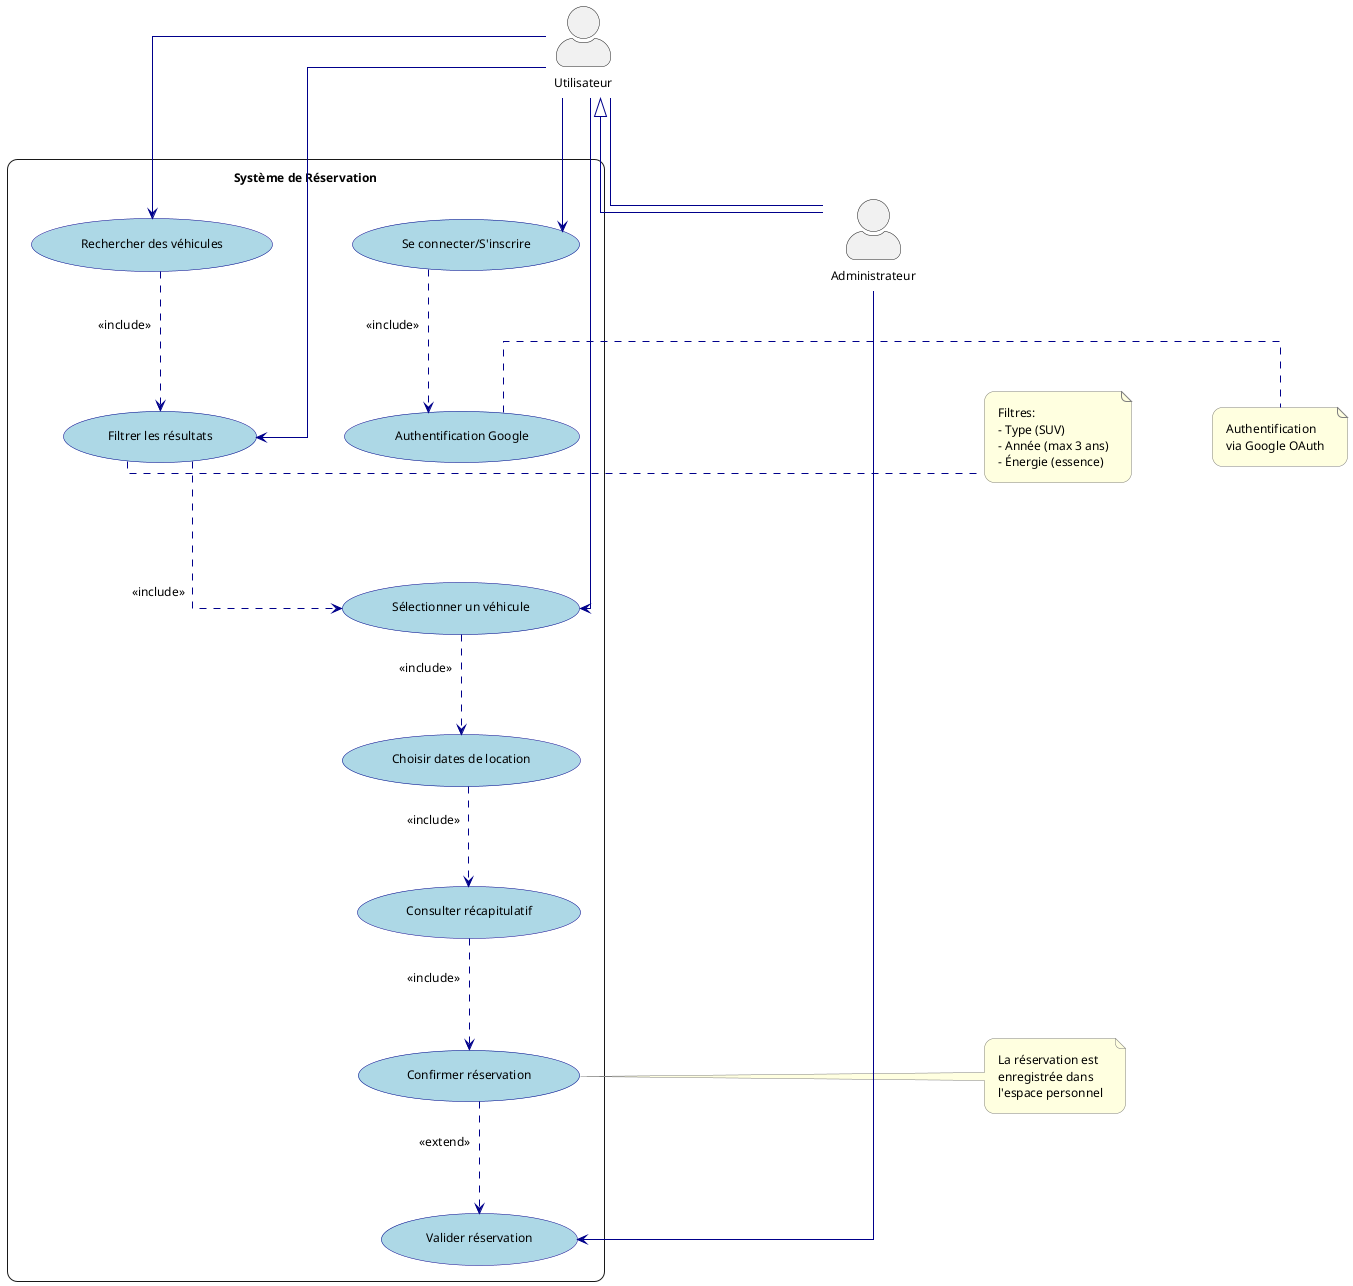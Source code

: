 @startuml Car Reservation System

' Style général
skinparam actorStyle awesome
skinparam usecase {
    BackgroundColor LightBlue
    BorderColor DarkBlue
    ArrowColor DarkBlue
    FontSize 14
}

' Amélioration du layout
skinparam linetype ortho
skinparam nodesep 80
skinparam ranksep 100
skinparam padding 8
skinparam roundcorner 20
skinparam defaultFontName Arial
skinparam defaultFontSize 12
skinparam note {
    BackgroundColor LightYellow
    BorderColor Gray
    FontSize 12
}

' Acteurs
actor "Utilisateur" as user
actor "Administrateur" as admin
admin --|> user

' Système
rectangle "Système de Réservation" {
    ' Organisation en colonnes
    together {
        usecase "Se connecter/S'inscrire" as UC1
        usecase "Authentification Google" as UC1_1
    }
    
    together {
        usecase "Rechercher des véhicules" as UC2
        usecase "Filtrer les résultats" as UC3
    }
    
    together {
        usecase "Sélectionner un véhicule" as UC4
        usecase "Choisir dates de location" as UC5
    }
    
    together {
        usecase "Consulter récapitulatif" as UC6
        usecase "Confirmer réservation" as UC7
    }
    
    usecase "Valider réservation" as UC8
}

' Relations avec les acteurs
user --> UC1
user --> UC2
user --> UC3
user --> UC4
admin --> UC8
user -- admin

' Dépendances entre cas d'utilisation
UC1 ..> UC1_1 : <<include>>
UC2 ..> UC3 : <<include>>
UC3 ..> UC4 : <<include>>
UC4 ..> UC5 : <<include>>
UC5 ..> UC6 : <<include>>
UC6 ..> UC7 : <<include>>
UC7 ..> UC8 : <<extend>>

' Notes explicatives
note right of UC3
  Filtres:
  - Type (SUV)
  - Année (max 3 ans)
  - Énergie (essence)
end note

note right of UC7
  La réservation est
  enregistrée dans
  l'espace personnel
end note

note right of UC1_1
  Authentification
  via Google OAuth
end note

@enduml 